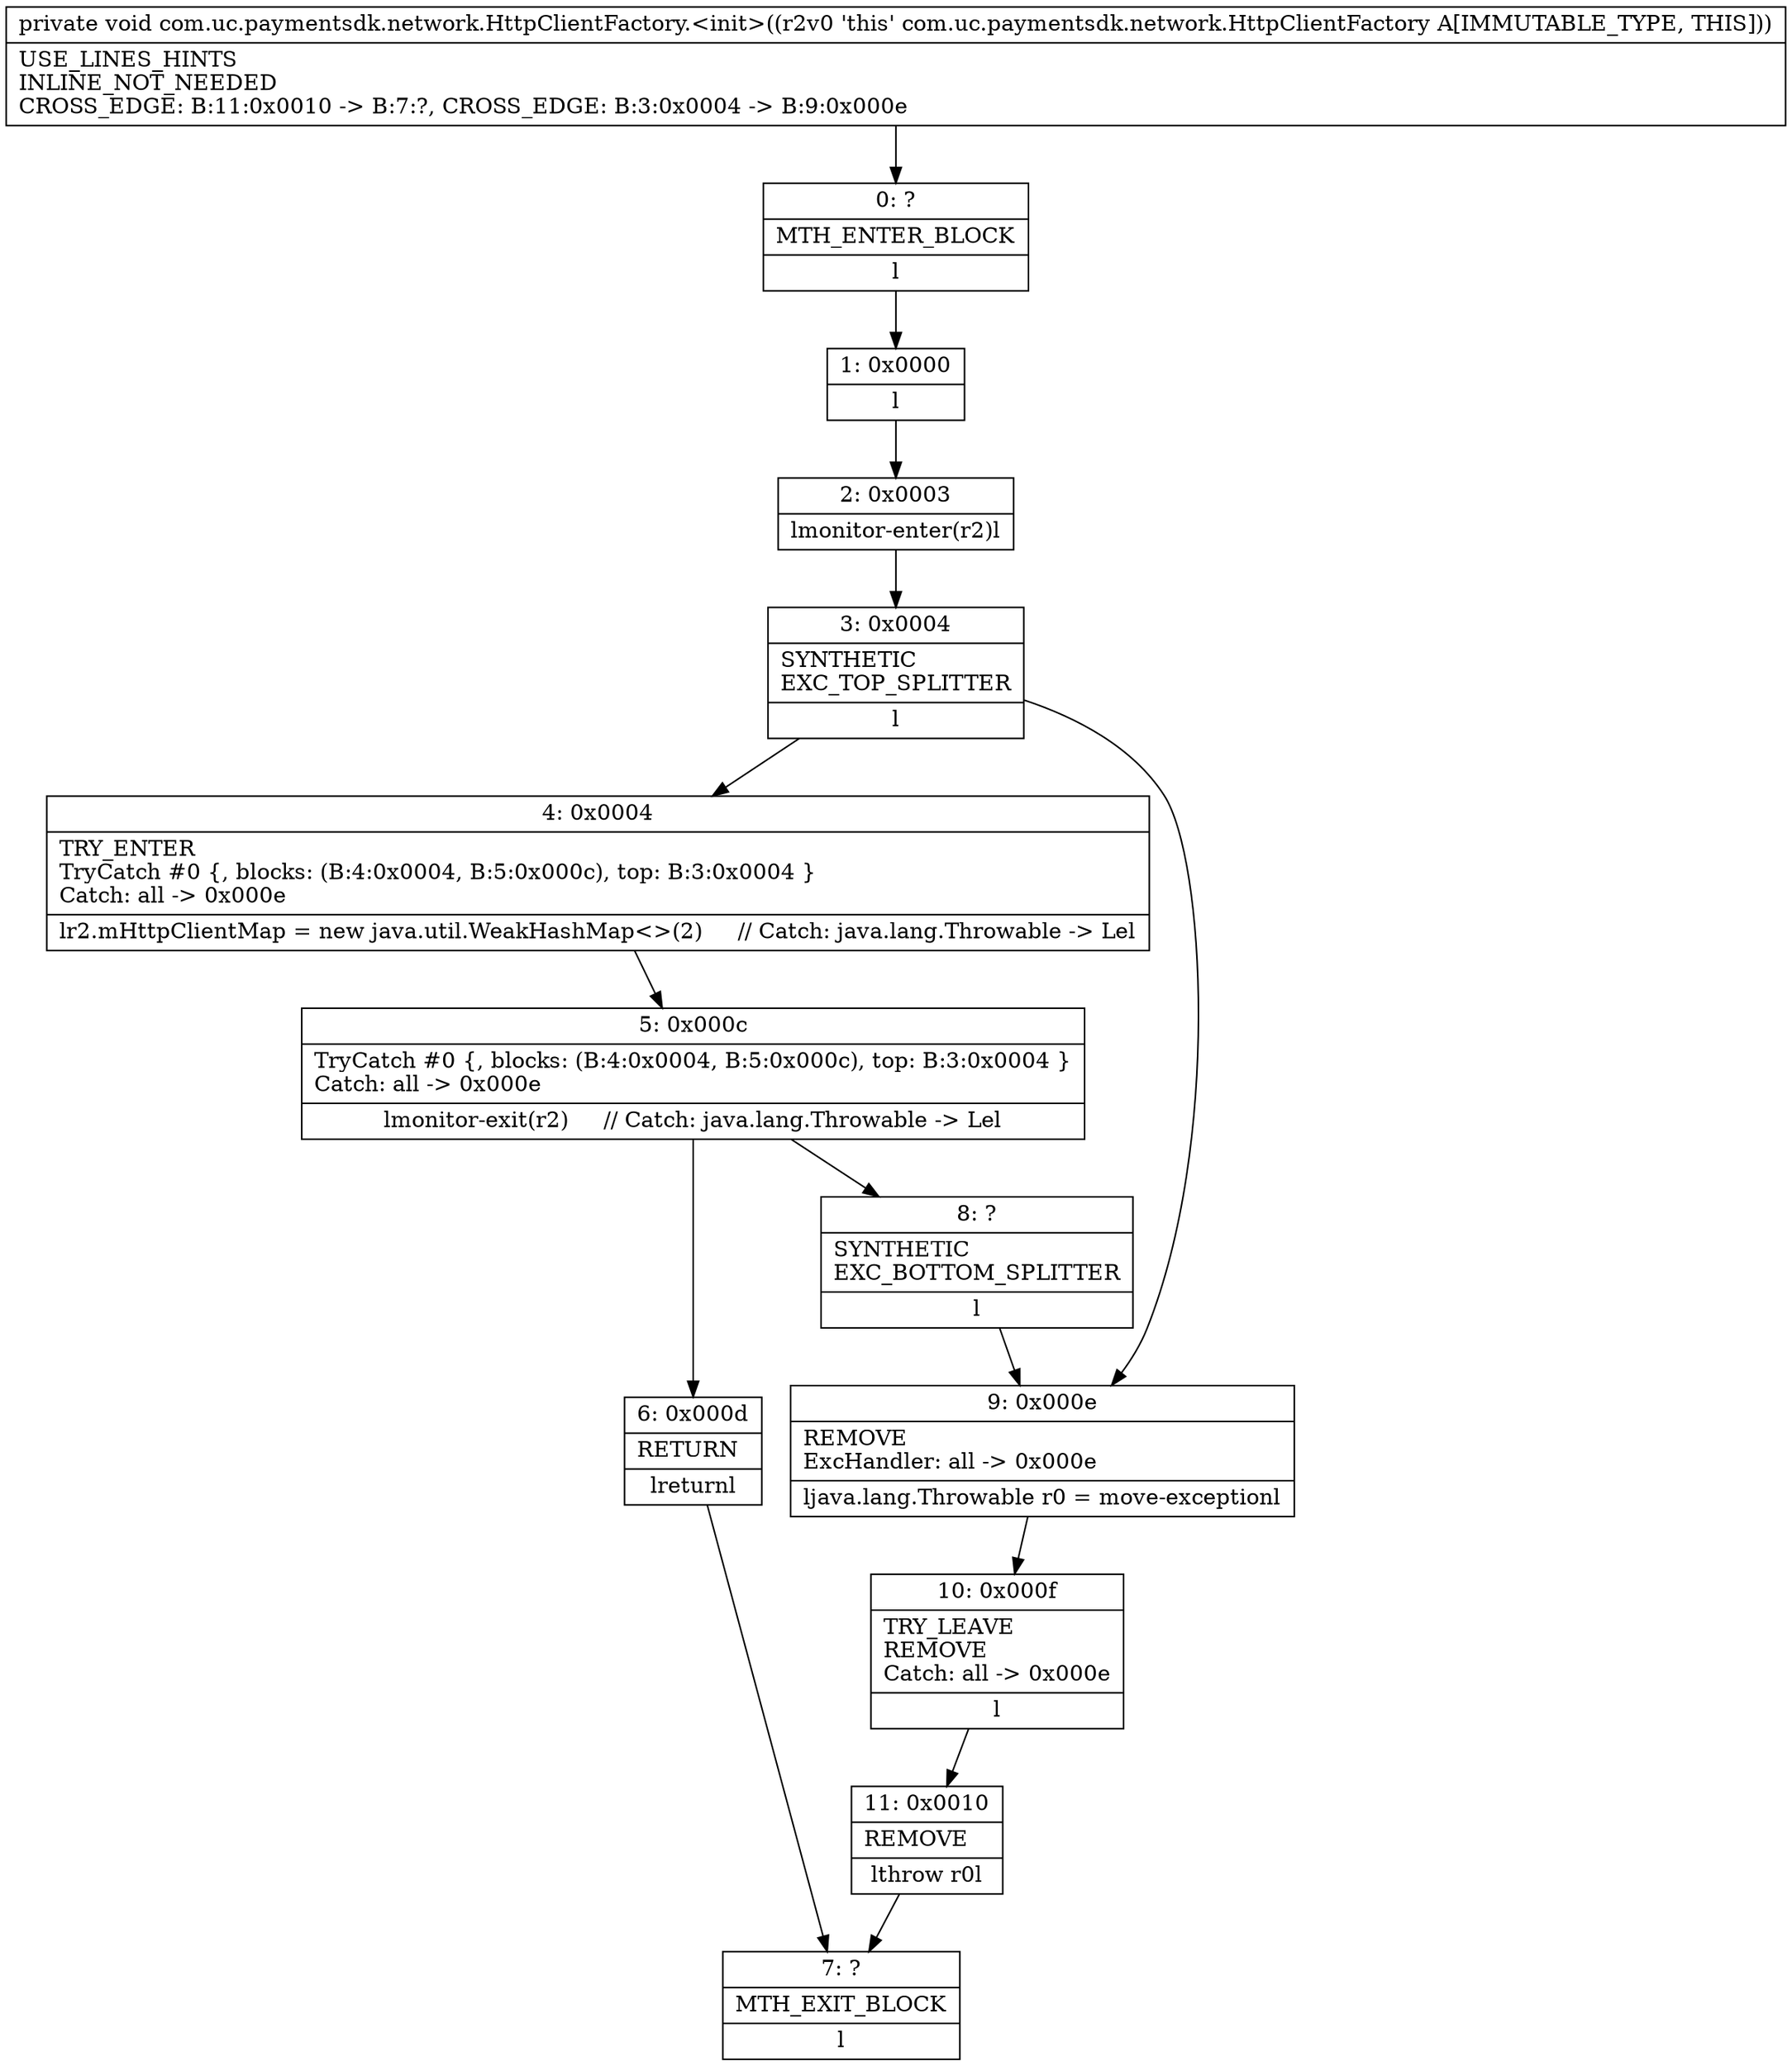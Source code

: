 digraph "CFG forcom.uc.paymentsdk.network.HttpClientFactory.\<init\>()V" {
Node_0 [shape=record,label="{0\:\ ?|MTH_ENTER_BLOCK\l|l}"];
Node_1 [shape=record,label="{1\:\ 0x0000|l}"];
Node_2 [shape=record,label="{2\:\ 0x0003|lmonitor\-enter(r2)l}"];
Node_3 [shape=record,label="{3\:\ 0x0004|SYNTHETIC\lEXC_TOP_SPLITTER\l|l}"];
Node_4 [shape=record,label="{4\:\ 0x0004|TRY_ENTER\lTryCatch #0 \{, blocks: (B:4:0x0004, B:5:0x000c), top: B:3:0x0004 \}\lCatch: all \-\> 0x000e\l|lr2.mHttpClientMap = new java.util.WeakHashMap\<\>(2)     \/\/ Catch: java.lang.Throwable \-\> Lel}"];
Node_5 [shape=record,label="{5\:\ 0x000c|TryCatch #0 \{, blocks: (B:4:0x0004, B:5:0x000c), top: B:3:0x0004 \}\lCatch: all \-\> 0x000e\l|lmonitor\-exit(r2)     \/\/ Catch: java.lang.Throwable \-\> Lel}"];
Node_6 [shape=record,label="{6\:\ 0x000d|RETURN\l|lreturnl}"];
Node_7 [shape=record,label="{7\:\ ?|MTH_EXIT_BLOCK\l|l}"];
Node_8 [shape=record,label="{8\:\ ?|SYNTHETIC\lEXC_BOTTOM_SPLITTER\l|l}"];
Node_9 [shape=record,label="{9\:\ 0x000e|REMOVE\lExcHandler: all \-\> 0x000e\l|ljava.lang.Throwable r0 = move\-exceptionl}"];
Node_10 [shape=record,label="{10\:\ 0x000f|TRY_LEAVE\lREMOVE\lCatch: all \-\> 0x000e\l|l}"];
Node_11 [shape=record,label="{11\:\ 0x0010|REMOVE\l|lthrow r0l}"];
MethodNode[shape=record,label="{private void com.uc.paymentsdk.network.HttpClientFactory.\<init\>((r2v0 'this' com.uc.paymentsdk.network.HttpClientFactory A[IMMUTABLE_TYPE, THIS]))  | USE_LINES_HINTS\lINLINE_NOT_NEEDED\lCROSS_EDGE: B:11:0x0010 \-\> B:7:?, CROSS_EDGE: B:3:0x0004 \-\> B:9:0x000e\l}"];
MethodNode -> Node_0;
Node_0 -> Node_1;
Node_1 -> Node_2;
Node_2 -> Node_3;
Node_3 -> Node_4;
Node_3 -> Node_9;
Node_4 -> Node_5;
Node_5 -> Node_6;
Node_5 -> Node_8;
Node_6 -> Node_7;
Node_8 -> Node_9;
Node_9 -> Node_10;
Node_10 -> Node_11;
Node_11 -> Node_7;
}

